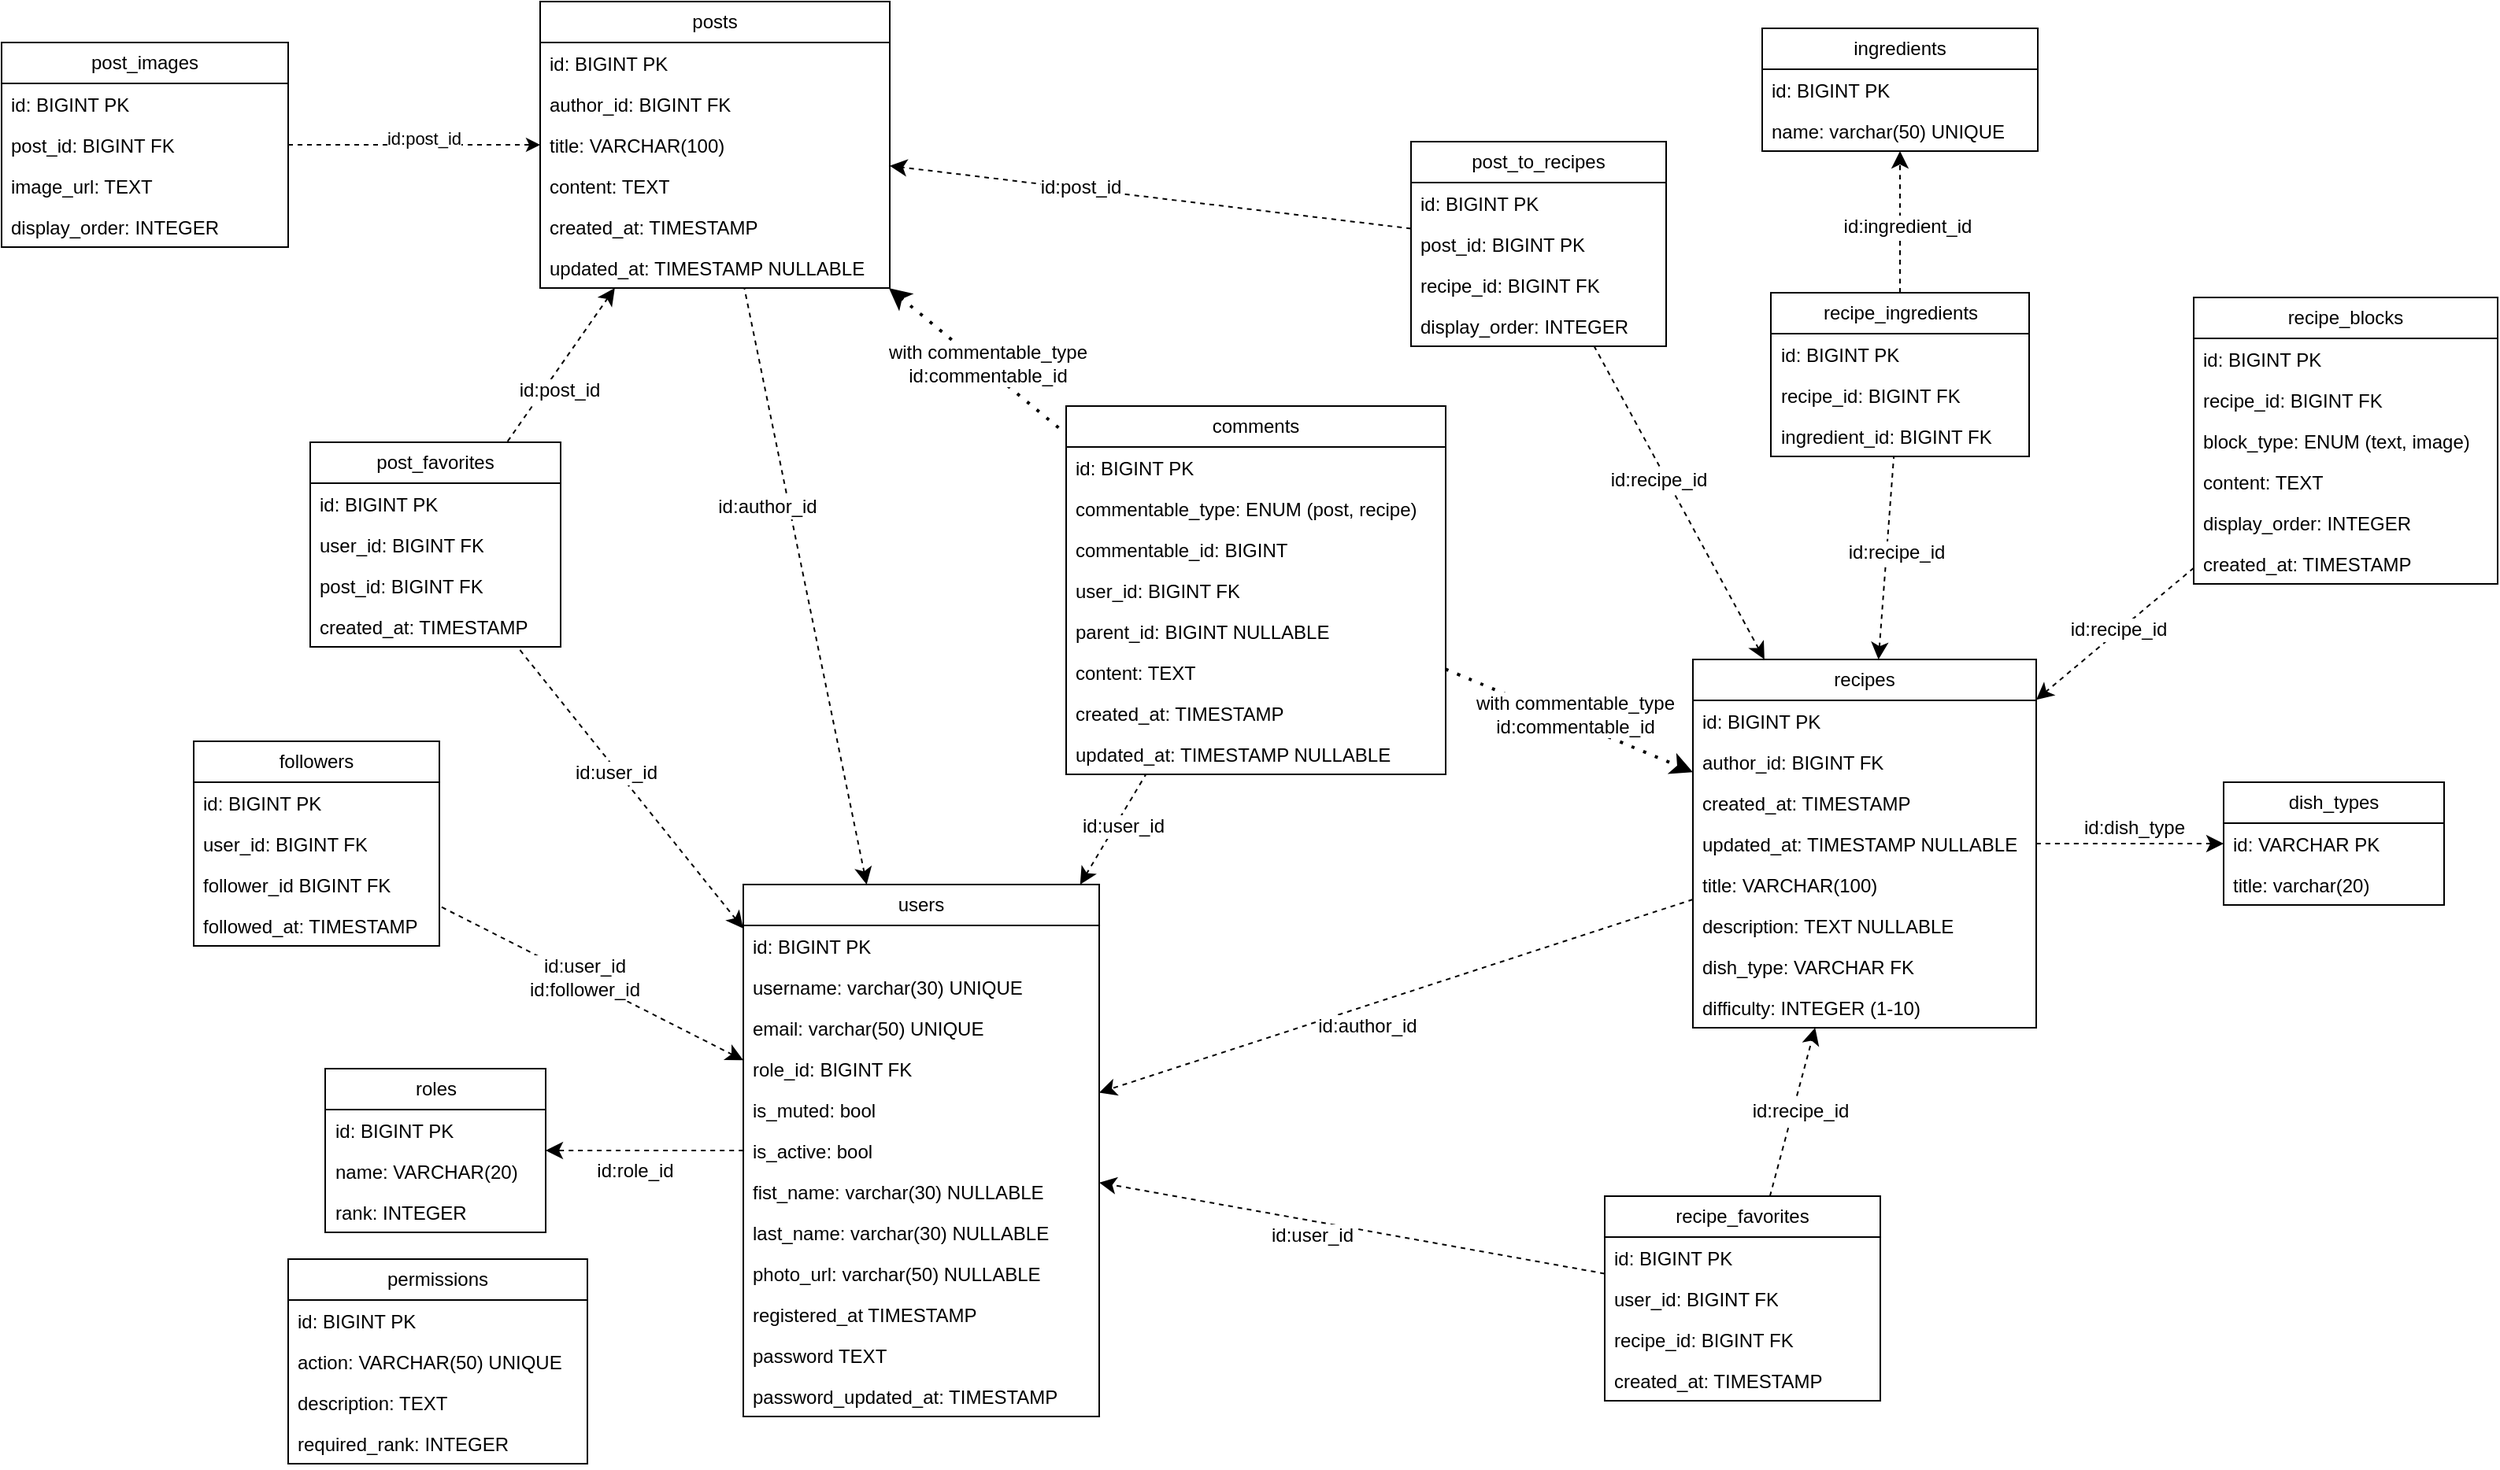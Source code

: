 <mxfile version="26.1.1">
  <diagram name="Страница — 1" id="wuvTVgwvO_XHzZAX77EG">
    <mxGraphModel dx="1512" dy="1179" grid="0" gridSize="10" guides="1" tooltips="1" connect="1" arrows="1" fold="1" page="0" pageScale="1" pageWidth="827" pageHeight="1169" math="0" shadow="0">
      <root>
        <mxCell id="0" />
        <mxCell id="1" parent="0" />
        <mxCell id="gfNnQb08BTaPhTYDjnLY-1" value="users" style="swimlane;fontStyle=0;childLayout=stackLayout;horizontal=1;startSize=26;fillColor=none;horizontalStack=0;resizeParent=1;resizeParentMax=0;resizeLast=0;collapsible=1;marginBottom=0;whiteSpace=wrap;html=1;" parent="1" vertex="1">
          <mxGeometry x="-81" y="327" width="226" height="338" as="geometry" />
        </mxCell>
        <mxCell id="gfNnQb08BTaPhTYDjnLY-2" value="id: BIGINT PK" style="text;strokeColor=none;fillColor=none;align=left;verticalAlign=top;spacingLeft=4;spacingRight=4;overflow=hidden;rotatable=0;points=[[0,0.5],[1,0.5]];portConstraint=eastwest;whiteSpace=wrap;html=1;" parent="gfNnQb08BTaPhTYDjnLY-1" vertex="1">
          <mxGeometry y="26" width="226" height="26" as="geometry" />
        </mxCell>
        <mxCell id="gfNnQb08BTaPhTYDjnLY-3" value="username: varchar(30) UNIQUE" style="text;strokeColor=none;fillColor=none;align=left;verticalAlign=top;spacingLeft=4;spacingRight=4;overflow=hidden;rotatable=0;points=[[0,0.5],[1,0.5]];portConstraint=eastwest;whiteSpace=wrap;html=1;" parent="gfNnQb08BTaPhTYDjnLY-1" vertex="1">
          <mxGeometry y="52" width="226" height="26" as="geometry" />
        </mxCell>
        <mxCell id="gfNnQb08BTaPhTYDjnLY-4" value="email: varchar(50) UNIQUE" style="text;strokeColor=none;fillColor=none;align=left;verticalAlign=top;spacingLeft=4;spacingRight=4;overflow=hidden;rotatable=0;points=[[0,0.5],[1,0.5]];portConstraint=eastwest;whiteSpace=wrap;html=1;" parent="gfNnQb08BTaPhTYDjnLY-1" vertex="1">
          <mxGeometry y="78" width="226" height="26" as="geometry" />
        </mxCell>
        <mxCell id="xuOfFy4tz_-h4i-N16Ey-54" value="role_id: BIGINT FK" style="text;strokeColor=none;fillColor=none;align=left;verticalAlign=top;spacingLeft=4;spacingRight=4;overflow=hidden;rotatable=0;points=[[0,0.5],[1,0.5]];portConstraint=eastwest;whiteSpace=wrap;html=1;" parent="gfNnQb08BTaPhTYDjnLY-1" vertex="1">
          <mxGeometry y="104" width="226" height="26" as="geometry" />
        </mxCell>
        <mxCell id="xuOfFy4tz_-h4i-N16Ey-7" value="is_muted: bool" style="text;strokeColor=none;fillColor=none;align=left;verticalAlign=top;spacingLeft=4;spacingRight=4;overflow=hidden;rotatable=0;points=[[0,0.5],[1,0.5]];portConstraint=eastwest;whiteSpace=wrap;html=1;" parent="gfNnQb08BTaPhTYDjnLY-1" vertex="1">
          <mxGeometry y="130" width="226" height="26" as="geometry" />
        </mxCell>
        <mxCell id="xuOfFy4tz_-h4i-N16Ey-53" value="is_active: bool" style="text;strokeColor=none;fillColor=none;align=left;verticalAlign=top;spacingLeft=4;spacingRight=4;overflow=hidden;rotatable=0;points=[[0,0.5],[1,0.5]];portConstraint=eastwest;whiteSpace=wrap;html=1;" parent="gfNnQb08BTaPhTYDjnLY-1" vertex="1">
          <mxGeometry y="156" width="226" height="26" as="geometry" />
        </mxCell>
        <mxCell id="xuOfFy4tz_-h4i-N16Ey-1" value="fist_name: varchar(30) NULLABLE" style="text;strokeColor=none;fillColor=none;align=left;verticalAlign=top;spacingLeft=4;spacingRight=4;overflow=hidden;rotatable=0;points=[[0,0.5],[1,0.5]];portConstraint=eastwest;whiteSpace=wrap;html=1;" parent="gfNnQb08BTaPhTYDjnLY-1" vertex="1">
          <mxGeometry y="182" width="226" height="26" as="geometry" />
        </mxCell>
        <mxCell id="xuOfFy4tz_-h4i-N16Ey-2" value="last_name: varchar(30) NULLABLE" style="text;strokeColor=none;fillColor=none;align=left;verticalAlign=top;spacingLeft=4;spacingRight=4;overflow=hidden;rotatable=0;points=[[0,0.5],[1,0.5]];portConstraint=eastwest;whiteSpace=wrap;html=1;" parent="gfNnQb08BTaPhTYDjnLY-1" vertex="1">
          <mxGeometry y="208" width="226" height="26" as="geometry" />
        </mxCell>
        <mxCell id="xuOfFy4tz_-h4i-N16Ey-3" value="photo_url: varchar(50) NULLABLE" style="text;strokeColor=none;fillColor=none;align=left;verticalAlign=top;spacingLeft=4;spacingRight=4;overflow=hidden;rotatable=0;points=[[0,0.5],[1,0.5]];portConstraint=eastwest;whiteSpace=wrap;html=1;" parent="gfNnQb08BTaPhTYDjnLY-1" vertex="1">
          <mxGeometry y="234" width="226" height="26" as="geometry" />
        </mxCell>
        <mxCell id="xuOfFy4tz_-h4i-N16Ey-4" value="registered_at TIMESTAMP" style="text;strokeColor=none;fillColor=none;align=left;verticalAlign=top;spacingLeft=4;spacingRight=4;overflow=hidden;rotatable=0;points=[[0,0.5],[1,0.5]];portConstraint=eastwest;whiteSpace=wrap;html=1;" parent="gfNnQb08BTaPhTYDjnLY-1" vertex="1">
          <mxGeometry y="260" width="226" height="26" as="geometry" />
        </mxCell>
        <mxCell id="xuOfFy4tz_-h4i-N16Ey-5" value="password TEXT" style="text;strokeColor=none;fillColor=none;align=left;verticalAlign=top;spacingLeft=4;spacingRight=4;overflow=hidden;rotatable=0;points=[[0,0.5],[1,0.5]];portConstraint=eastwest;whiteSpace=wrap;html=1;" parent="gfNnQb08BTaPhTYDjnLY-1" vertex="1">
          <mxGeometry y="286" width="226" height="26" as="geometry" />
        </mxCell>
        <mxCell id="xuOfFy4tz_-h4i-N16Ey-6" value="password_updated_at: TIMESTAMP" style="text;strokeColor=none;fillColor=none;align=left;verticalAlign=top;spacingLeft=4;spacingRight=4;overflow=hidden;rotatable=0;points=[[0,0.5],[1,0.5]];portConstraint=eastwest;whiteSpace=wrap;html=1;" parent="gfNnQb08BTaPhTYDjnLY-1" vertex="1">
          <mxGeometry y="312" width="226" height="26" as="geometry" />
        </mxCell>
        <mxCell id="gfNnQb08BTaPhTYDjnLY-5" value="roles" style="swimlane;fontStyle=0;childLayout=stackLayout;horizontal=1;startSize=26;fillColor=none;horizontalStack=0;resizeParent=1;resizeParentMax=0;resizeLast=0;collapsible=1;marginBottom=0;whiteSpace=wrap;html=1;" parent="1" vertex="1">
          <mxGeometry x="-346.5" y="444" width="140" height="104" as="geometry" />
        </mxCell>
        <mxCell id="gfNnQb08BTaPhTYDjnLY-6" value="id: BIGINT PK" style="text;strokeColor=none;fillColor=none;align=left;verticalAlign=top;spacingLeft=4;spacingRight=4;overflow=hidden;rotatable=0;points=[[0,0.5],[1,0.5]];portConstraint=eastwest;whiteSpace=wrap;html=1;" parent="gfNnQb08BTaPhTYDjnLY-5" vertex="1">
          <mxGeometry y="26" width="140" height="26" as="geometry" />
        </mxCell>
        <mxCell id="gfNnQb08BTaPhTYDjnLY-7" value="name: VARCHAR(20)" style="text;strokeColor=none;fillColor=none;align=left;verticalAlign=top;spacingLeft=4;spacingRight=4;overflow=hidden;rotatable=0;points=[[0,0.5],[1,0.5]];portConstraint=eastwest;whiteSpace=wrap;html=1;" parent="gfNnQb08BTaPhTYDjnLY-5" vertex="1">
          <mxGeometry y="52" width="140" height="26" as="geometry" />
        </mxCell>
        <mxCell id="xuOfFy4tz_-h4i-N16Ey-72" value="rank: INTEGER" style="text;strokeColor=none;fillColor=none;align=left;verticalAlign=top;spacingLeft=4;spacingRight=4;overflow=hidden;rotatable=0;points=[[0,0.5],[1,0.5]];portConstraint=eastwest;whiteSpace=wrap;html=1;" parent="gfNnQb08BTaPhTYDjnLY-5" vertex="1">
          <mxGeometry y="78" width="140" height="26" as="geometry" />
        </mxCell>
        <mxCell id="gfNnQb08BTaPhTYDjnLY-15" value="" style="endArrow=classic;dashed=1;html=1;rounded=0;fontSize=12;startSize=8;endSize=8;curved=1;endFill=1;startArrow=none;startFill=0;" parent="1" source="gfNnQb08BTaPhTYDjnLY-1" target="gfNnQb08BTaPhTYDjnLY-5" edge="1">
          <mxGeometry width="50" height="50" relative="1" as="geometry">
            <mxPoint x="-290.39" y="551" as="sourcePoint" />
            <mxPoint x="-248" y="289" as="targetPoint" />
          </mxGeometry>
        </mxCell>
        <mxCell id="gfNnQb08BTaPhTYDjnLY-16" value="id:role_id" style="edgeLabel;html=1;align=center;verticalAlign=middle;resizable=0;points=[];fontSize=12;" parent="gfNnQb08BTaPhTYDjnLY-15" vertex="1" connectable="0">
          <mxGeometry x="0.333" relative="1" as="geometry">
            <mxPoint x="14" y="13" as="offset" />
          </mxGeometry>
        </mxCell>
        <mxCell id="gfNnQb08BTaPhTYDjnLY-17" value="recipes" style="swimlane;fontStyle=0;childLayout=stackLayout;horizontal=1;startSize=26;fillColor=none;horizontalStack=0;resizeParent=1;resizeParentMax=0;resizeLast=0;collapsible=1;marginBottom=0;whiteSpace=wrap;html=1;" parent="1" vertex="1">
          <mxGeometry x="522" y="184" width="218" height="234" as="geometry" />
        </mxCell>
        <mxCell id="gfNnQb08BTaPhTYDjnLY-18" value="id: BIGINT PK" style="text;strokeColor=none;fillColor=none;align=left;verticalAlign=top;spacingLeft=4;spacingRight=4;overflow=hidden;rotatable=0;points=[[0,0.5],[1,0.5]];portConstraint=eastwest;whiteSpace=wrap;html=1;" parent="gfNnQb08BTaPhTYDjnLY-17" vertex="1">
          <mxGeometry y="26" width="218" height="26" as="geometry" />
        </mxCell>
        <mxCell id="gfNnQb08BTaPhTYDjnLY-19" value="author_id: BIGINT FK" style="text;strokeColor=none;fillColor=none;align=left;verticalAlign=top;spacingLeft=4;spacingRight=4;overflow=hidden;rotatable=0;points=[[0,0.5],[1,0.5]];portConstraint=eastwest;whiteSpace=wrap;html=1;" parent="gfNnQb08BTaPhTYDjnLY-17" vertex="1">
          <mxGeometry y="52" width="218" height="26" as="geometry" />
        </mxCell>
        <mxCell id="xuOfFy4tz_-h4i-N16Ey-9" value="created_at: TIMESTAMP" style="text;strokeColor=none;fillColor=none;align=left;verticalAlign=top;spacingLeft=4;spacingRight=4;overflow=hidden;rotatable=0;points=[[0,0.5],[1,0.5]];portConstraint=eastwest;whiteSpace=wrap;html=1;" parent="gfNnQb08BTaPhTYDjnLY-17" vertex="1">
          <mxGeometry y="78" width="218" height="26" as="geometry" />
        </mxCell>
        <mxCell id="xuOfFy4tz_-h4i-N16Ey-10" value="updated_at: TIMESTAMP NULLABLE" style="text;strokeColor=none;fillColor=none;align=left;verticalAlign=top;spacingLeft=4;spacingRight=4;overflow=hidden;rotatable=0;points=[[0,0.5],[1,0.5]];portConstraint=eastwest;whiteSpace=wrap;html=1;" parent="gfNnQb08BTaPhTYDjnLY-17" vertex="1">
          <mxGeometry y="104" width="218" height="26" as="geometry" />
        </mxCell>
        <mxCell id="xuOfFy4tz_-h4i-N16Ey-11" value="title: VARCHAR(100)" style="text;strokeColor=none;fillColor=none;align=left;verticalAlign=top;spacingLeft=4;spacingRight=4;overflow=hidden;rotatable=0;points=[[0,0.5],[1,0.5]];portConstraint=eastwest;whiteSpace=wrap;html=1;" parent="gfNnQb08BTaPhTYDjnLY-17" vertex="1">
          <mxGeometry y="130" width="218" height="26" as="geometry" />
        </mxCell>
        <mxCell id="xuOfFy4tz_-h4i-N16Ey-12" value="description: TEXT NULLABLE" style="text;strokeColor=none;fillColor=none;align=left;verticalAlign=top;spacingLeft=4;spacingRight=4;overflow=hidden;rotatable=0;points=[[0,0.5],[1,0.5]];portConstraint=eastwest;whiteSpace=wrap;html=1;" parent="gfNnQb08BTaPhTYDjnLY-17" vertex="1">
          <mxGeometry y="156" width="218" height="26" as="geometry" />
        </mxCell>
        <mxCell id="xuOfFy4tz_-h4i-N16Ey-13" value="dish_type: VARCHAR FK" style="text;strokeColor=none;fillColor=none;align=left;verticalAlign=top;spacingLeft=4;spacingRight=4;overflow=hidden;rotatable=0;points=[[0,0.5],[1,0.5]];portConstraint=eastwest;whiteSpace=wrap;html=1;" parent="gfNnQb08BTaPhTYDjnLY-17" vertex="1">
          <mxGeometry y="182" width="218" height="26" as="geometry" />
        </mxCell>
        <mxCell id="gfNnQb08BTaPhTYDjnLY-20" value="difficulty: INTEGER (1-10)" style="text;strokeColor=none;fillColor=none;align=left;verticalAlign=top;spacingLeft=4;spacingRight=4;overflow=hidden;rotatable=0;points=[[0,0.5],[1,0.5]];portConstraint=eastwest;whiteSpace=wrap;html=1;" parent="gfNnQb08BTaPhTYDjnLY-17" vertex="1">
          <mxGeometry y="208" width="218" height="26" as="geometry" />
        </mxCell>
        <mxCell id="gfNnQb08BTaPhTYDjnLY-21" value="ingredients" style="swimlane;fontStyle=0;childLayout=stackLayout;horizontal=1;startSize=26;fillColor=none;horizontalStack=0;resizeParent=1;resizeParentMax=0;resizeLast=0;collapsible=1;marginBottom=0;whiteSpace=wrap;html=1;" parent="1" vertex="1">
          <mxGeometry x="566" y="-217" width="175" height="78" as="geometry" />
        </mxCell>
        <mxCell id="gfNnQb08BTaPhTYDjnLY-22" value="id: BIGINT PK" style="text;strokeColor=none;fillColor=none;align=left;verticalAlign=top;spacingLeft=4;spacingRight=4;overflow=hidden;rotatable=0;points=[[0,0.5],[1,0.5]];portConstraint=eastwest;whiteSpace=wrap;html=1;" parent="gfNnQb08BTaPhTYDjnLY-21" vertex="1">
          <mxGeometry y="26" width="175" height="26" as="geometry" />
        </mxCell>
        <mxCell id="gfNnQb08BTaPhTYDjnLY-23" value="name: varchar(50) UNIQUE" style="text;strokeColor=none;fillColor=none;align=left;verticalAlign=top;spacingLeft=4;spacingRight=4;overflow=hidden;rotatable=0;points=[[0,0.5],[1,0.5]];portConstraint=eastwest;whiteSpace=wrap;html=1;" parent="gfNnQb08BTaPhTYDjnLY-21" vertex="1">
          <mxGeometry y="52" width="175" height="26" as="geometry" />
        </mxCell>
        <mxCell id="gfNnQb08BTaPhTYDjnLY-25" value="recipe_ingredients" style="swimlane;fontStyle=0;childLayout=stackLayout;horizontal=1;startSize=26;fillColor=none;horizontalStack=0;resizeParent=1;resizeParentMax=0;resizeLast=0;collapsible=1;marginBottom=0;whiteSpace=wrap;html=1;" parent="1" vertex="1">
          <mxGeometry x="571.5" y="-49" width="164" height="104" as="geometry" />
        </mxCell>
        <mxCell id="gfNnQb08BTaPhTYDjnLY-26" value="id: BIGINT PK" style="text;strokeColor=none;fillColor=none;align=left;verticalAlign=top;spacingLeft=4;spacingRight=4;overflow=hidden;rotatable=0;points=[[0,0.5],[1,0.5]];portConstraint=eastwest;whiteSpace=wrap;html=1;" parent="gfNnQb08BTaPhTYDjnLY-25" vertex="1">
          <mxGeometry y="26" width="164" height="26" as="geometry" />
        </mxCell>
        <mxCell id="gfNnQb08BTaPhTYDjnLY-27" value="recipe_id: BIGINT FK" style="text;strokeColor=none;fillColor=none;align=left;verticalAlign=top;spacingLeft=4;spacingRight=4;overflow=hidden;rotatable=0;points=[[0,0.5],[1,0.5]];portConstraint=eastwest;whiteSpace=wrap;html=1;" parent="gfNnQb08BTaPhTYDjnLY-25" vertex="1">
          <mxGeometry y="52" width="164" height="26" as="geometry" />
        </mxCell>
        <mxCell id="gfNnQb08BTaPhTYDjnLY-28" value="ingredient_id: BIGINT FK" style="text;strokeColor=none;fillColor=none;align=left;verticalAlign=top;spacingLeft=4;spacingRight=4;overflow=hidden;rotatable=0;points=[[0,0.5],[1,0.5]];portConstraint=eastwest;whiteSpace=wrap;html=1;" parent="gfNnQb08BTaPhTYDjnLY-25" vertex="1">
          <mxGeometry y="78" width="164" height="26" as="geometry" />
        </mxCell>
        <mxCell id="gfNnQb08BTaPhTYDjnLY-29" value="" style="endArrow=none;dashed=1;html=1;rounded=0;fontSize=12;startSize=8;endSize=8;curved=1;endFill=0;startArrow=classic;startFill=1;" parent="1" source="gfNnQb08BTaPhTYDjnLY-17" target="gfNnQb08BTaPhTYDjnLY-25" edge="1">
          <mxGeometry width="50" height="50" relative="1" as="geometry">
            <mxPoint x="260" y="181" as="sourcePoint" />
            <mxPoint x="260" y="81" as="targetPoint" />
          </mxGeometry>
        </mxCell>
        <mxCell id="gfNnQb08BTaPhTYDjnLY-30" value="id:recipe_id" style="edgeLabel;html=1;align=center;verticalAlign=middle;resizable=0;points=[];fontSize=12;" parent="gfNnQb08BTaPhTYDjnLY-29" vertex="1" connectable="0">
          <mxGeometry x="0.333" relative="1" as="geometry">
            <mxPoint x="4" y="18" as="offset" />
          </mxGeometry>
        </mxCell>
        <mxCell id="gfNnQb08BTaPhTYDjnLY-31" value="" style="endArrow=classic;dashed=1;html=1;rounded=0;fontSize=12;startSize=8;endSize=8;curved=1;endFill=1;" parent="1" source="gfNnQb08BTaPhTYDjnLY-25" target="gfNnQb08BTaPhTYDjnLY-21" edge="1">
          <mxGeometry width="50" height="50" relative="1" as="geometry">
            <mxPoint x="647.5" y="179" as="sourcePoint" />
            <mxPoint x="647.5" y="82" as="targetPoint" />
          </mxGeometry>
        </mxCell>
        <mxCell id="gfNnQb08BTaPhTYDjnLY-32" value="id:ingredient_id" style="edgeLabel;html=1;align=center;verticalAlign=middle;resizable=0;points=[];fontSize=12;" parent="gfNnQb08BTaPhTYDjnLY-31" vertex="1" connectable="0">
          <mxGeometry x="0.333" relative="1" as="geometry">
            <mxPoint x="4" y="18" as="offset" />
          </mxGeometry>
        </mxCell>
        <mxCell id="gfNnQb08BTaPhTYDjnLY-33" value="" style="endArrow=classic;dashed=1;html=1;rounded=0;fontSize=12;startSize=8;endSize=8;curved=1;startArrow=none;startFill=0;endFill=1;" parent="1" source="gfNnQb08BTaPhTYDjnLY-17" target="gfNnQb08BTaPhTYDjnLY-1" edge="1">
          <mxGeometry width="50" height="50" relative="1" as="geometry">
            <mxPoint x="10" y="185" as="sourcePoint" />
            <mxPoint x="10" y="85" as="targetPoint" />
          </mxGeometry>
        </mxCell>
        <mxCell id="gfNnQb08BTaPhTYDjnLY-34" value="id:author_id" style="edgeLabel;html=1;align=center;verticalAlign=middle;resizable=0;points=[];fontSize=12;" parent="gfNnQb08BTaPhTYDjnLY-33" vertex="1" connectable="0">
          <mxGeometry x="0.333" relative="1" as="geometry">
            <mxPoint x="44" y="-1" as="offset" />
          </mxGeometry>
        </mxCell>
        <mxCell id="gfNnQb08BTaPhTYDjnLY-35" value="recipe_blocks" style="swimlane;fontStyle=0;childLayout=stackLayout;horizontal=1;startSize=26;fillColor=none;horizontalStack=0;resizeParent=1;resizeParentMax=0;resizeLast=0;collapsible=1;marginBottom=0;whiteSpace=wrap;html=1;" parent="1" vertex="1">
          <mxGeometry x="840" y="-46" width="193" height="182" as="geometry" />
        </mxCell>
        <mxCell id="gfNnQb08BTaPhTYDjnLY-36" value="id: BIGINT PK" style="text;strokeColor=none;fillColor=none;align=left;verticalAlign=top;spacingLeft=4;spacingRight=4;overflow=hidden;rotatable=0;points=[[0,0.5],[1,0.5]];portConstraint=eastwest;whiteSpace=wrap;html=1;" parent="gfNnQb08BTaPhTYDjnLY-35" vertex="1">
          <mxGeometry y="26" width="193" height="26" as="geometry" />
        </mxCell>
        <mxCell id="gfNnQb08BTaPhTYDjnLY-37" value="recipe_id: BIGINT FK" style="text;strokeColor=none;fillColor=none;align=left;verticalAlign=top;spacingLeft=4;spacingRight=4;overflow=hidden;rotatable=0;points=[[0,0.5],[1,0.5]];portConstraint=eastwest;whiteSpace=wrap;html=1;" parent="gfNnQb08BTaPhTYDjnLY-35" vertex="1">
          <mxGeometry y="52" width="193" height="26" as="geometry" />
        </mxCell>
        <mxCell id="gfNnQb08BTaPhTYDjnLY-38" value="block_type: ENUM (text, image)" style="text;strokeColor=none;fillColor=none;align=left;verticalAlign=top;spacingLeft=4;spacingRight=4;overflow=hidden;rotatable=0;points=[[0,0.5],[1,0.5]];portConstraint=eastwest;whiteSpace=wrap;html=1;" parent="gfNnQb08BTaPhTYDjnLY-35" vertex="1">
          <mxGeometry y="78" width="193" height="26" as="geometry" />
        </mxCell>
        <mxCell id="xuOfFy4tz_-h4i-N16Ey-14" value="content: TEXT" style="text;strokeColor=none;fillColor=none;align=left;verticalAlign=top;spacingLeft=4;spacingRight=4;overflow=hidden;rotatable=0;points=[[0,0.5],[1,0.5]];portConstraint=eastwest;whiteSpace=wrap;html=1;" parent="gfNnQb08BTaPhTYDjnLY-35" vertex="1">
          <mxGeometry y="104" width="193" height="26" as="geometry" />
        </mxCell>
        <mxCell id="xuOfFy4tz_-h4i-N16Ey-15" value="display_order: INTEGER" style="text;strokeColor=none;fillColor=none;align=left;verticalAlign=top;spacingLeft=4;spacingRight=4;overflow=hidden;rotatable=0;points=[[0,0.5],[1,0.5]];portConstraint=eastwest;whiteSpace=wrap;html=1;" parent="gfNnQb08BTaPhTYDjnLY-35" vertex="1">
          <mxGeometry y="130" width="193" height="26" as="geometry" />
        </mxCell>
        <mxCell id="xuOfFy4tz_-h4i-N16Ey-16" value="created_at: TIMESTAMP" style="text;strokeColor=none;fillColor=none;align=left;verticalAlign=top;spacingLeft=4;spacingRight=4;overflow=hidden;rotatable=0;points=[[0,0.5],[1,0.5]];portConstraint=eastwest;whiteSpace=wrap;html=1;" parent="gfNnQb08BTaPhTYDjnLY-35" vertex="1">
          <mxGeometry y="156" width="193" height="26" as="geometry" />
        </mxCell>
        <mxCell id="gfNnQb08BTaPhTYDjnLY-39" value="" style="endArrow=classic;dashed=1;html=1;rounded=0;fontSize=12;startSize=8;endSize=8;curved=1;startArrow=none;startFill=0;endFill=1;" parent="1" source="gfNnQb08BTaPhTYDjnLY-35" target="gfNnQb08BTaPhTYDjnLY-17" edge="1">
          <mxGeometry width="50" height="50" relative="1" as="geometry">
            <mxPoint x="557" y="179" as="sourcePoint" />
            <mxPoint x="556" y="87" as="targetPoint" />
          </mxGeometry>
        </mxCell>
        <mxCell id="gfNnQb08BTaPhTYDjnLY-40" value="id:recipe_id" style="edgeLabel;html=1;align=center;verticalAlign=middle;resizable=0;points=[];fontSize=12;" parent="gfNnQb08BTaPhTYDjnLY-39" vertex="1" connectable="0">
          <mxGeometry x="0.333" relative="1" as="geometry">
            <mxPoint x="18" y="-17" as="offset" />
          </mxGeometry>
        </mxCell>
        <mxCell id="gfNnQb08BTaPhTYDjnLY-41" value="recipe_favorites" style="swimlane;fontStyle=0;childLayout=stackLayout;horizontal=1;startSize=26;fillColor=none;horizontalStack=0;resizeParent=1;resizeParentMax=0;resizeLast=0;collapsible=1;marginBottom=0;whiteSpace=wrap;html=1;" parent="1" vertex="1">
          <mxGeometry x="466" y="525" width="175" height="130" as="geometry" />
        </mxCell>
        <mxCell id="gfNnQb08BTaPhTYDjnLY-42" value="id: BIGINT PK" style="text;strokeColor=none;fillColor=none;align=left;verticalAlign=top;spacingLeft=4;spacingRight=4;overflow=hidden;rotatable=0;points=[[0,0.5],[1,0.5]];portConstraint=eastwest;whiteSpace=wrap;html=1;" parent="gfNnQb08BTaPhTYDjnLY-41" vertex="1">
          <mxGeometry y="26" width="175" height="26" as="geometry" />
        </mxCell>
        <mxCell id="gfNnQb08BTaPhTYDjnLY-43" value="user_id: BIGINT FK" style="text;strokeColor=none;fillColor=none;align=left;verticalAlign=top;spacingLeft=4;spacingRight=4;overflow=hidden;rotatable=0;points=[[0,0.5],[1,0.5]];portConstraint=eastwest;whiteSpace=wrap;html=1;" parent="gfNnQb08BTaPhTYDjnLY-41" vertex="1">
          <mxGeometry y="52" width="175" height="26" as="geometry" />
        </mxCell>
        <mxCell id="gfNnQb08BTaPhTYDjnLY-44" value="recipe_id: BIGINT FK" style="text;strokeColor=none;fillColor=none;align=left;verticalAlign=top;spacingLeft=4;spacingRight=4;overflow=hidden;rotatable=0;points=[[0,0.5],[1,0.5]];portConstraint=eastwest;whiteSpace=wrap;html=1;" parent="gfNnQb08BTaPhTYDjnLY-41" vertex="1">
          <mxGeometry y="78" width="175" height="26" as="geometry" />
        </mxCell>
        <mxCell id="xuOfFy4tz_-h4i-N16Ey-17" value="created_at: TIMESTAMP" style="text;strokeColor=none;fillColor=none;align=left;verticalAlign=top;spacingLeft=4;spacingRight=4;overflow=hidden;rotatable=0;points=[[0,0.5],[1,0.5]];portConstraint=eastwest;whiteSpace=wrap;html=1;" parent="gfNnQb08BTaPhTYDjnLY-41" vertex="1">
          <mxGeometry y="104" width="175" height="26" as="geometry" />
        </mxCell>
        <mxCell id="gfNnQb08BTaPhTYDjnLY-45" value="" style="endArrow=classic;dashed=1;html=1;rounded=0;fontSize=12;startSize=8;endSize=8;curved=1;startArrow=none;startFill=0;endFill=1;" parent="1" source="gfNnQb08BTaPhTYDjnLY-41" target="gfNnQb08BTaPhTYDjnLY-1" edge="1">
          <mxGeometry width="50" height="50" relative="1" as="geometry">
            <mxPoint x="238" y="235" as="sourcePoint" />
            <mxPoint x="80" y="237" as="targetPoint" />
          </mxGeometry>
        </mxCell>
        <mxCell id="gfNnQb08BTaPhTYDjnLY-46" value="id:user_id" style="edgeLabel;html=1;align=center;verticalAlign=middle;resizable=0;points=[];fontSize=12;" parent="gfNnQb08BTaPhTYDjnLY-45" vertex="1" connectable="0">
          <mxGeometry x="0.333" relative="1" as="geometry">
            <mxPoint x="28" y="14" as="offset" />
          </mxGeometry>
        </mxCell>
        <mxCell id="gfNnQb08BTaPhTYDjnLY-47" value="" style="endArrow=classic;dashed=1;html=1;rounded=0;fontSize=12;startSize=8;endSize=8;curved=1;startArrow=none;startFill=0;endFill=1;" parent="1" source="gfNnQb08BTaPhTYDjnLY-41" target="gfNnQb08BTaPhTYDjnLY-17" edge="1">
          <mxGeometry width="50" height="50" relative="1" as="geometry">
            <mxPoint x="757" y="232" as="sourcePoint" />
            <mxPoint x="628" y="232" as="targetPoint" />
          </mxGeometry>
        </mxCell>
        <mxCell id="gfNnQb08BTaPhTYDjnLY-48" value="id:recipe_id" style="edgeLabel;html=1;align=center;verticalAlign=middle;resizable=0;points=[];fontSize=12;" parent="gfNnQb08BTaPhTYDjnLY-47" vertex="1" connectable="0">
          <mxGeometry x="0.333" relative="1" as="geometry">
            <mxPoint y="17" as="offset" />
          </mxGeometry>
        </mxCell>
        <mxCell id="gfNnQb08BTaPhTYDjnLY-49" value="posts" style="swimlane;fontStyle=0;childLayout=stackLayout;horizontal=1;startSize=26;fillColor=none;horizontalStack=0;resizeParent=1;resizeParentMax=0;resizeLast=0;collapsible=1;marginBottom=0;whiteSpace=wrap;html=1;" parent="1" vertex="1">
          <mxGeometry x="-210" y="-234" width="222" height="182" as="geometry" />
        </mxCell>
        <mxCell id="gfNnQb08BTaPhTYDjnLY-50" value="id: BIGINT PK" style="text;strokeColor=none;fillColor=none;align=left;verticalAlign=top;spacingLeft=4;spacingRight=4;overflow=hidden;rotatable=0;points=[[0,0.5],[1,0.5]];portConstraint=eastwest;whiteSpace=wrap;html=1;" parent="gfNnQb08BTaPhTYDjnLY-49" vertex="1">
          <mxGeometry y="26" width="222" height="26" as="geometry" />
        </mxCell>
        <mxCell id="gfNnQb08BTaPhTYDjnLY-51" value="author_id: BIGINT FK" style="text;strokeColor=none;fillColor=none;align=left;verticalAlign=top;spacingLeft=4;spacingRight=4;overflow=hidden;rotatable=0;points=[[0,0.5],[1,0.5]];portConstraint=eastwest;whiteSpace=wrap;html=1;" parent="gfNnQb08BTaPhTYDjnLY-49" vertex="1">
          <mxGeometry y="52" width="222" height="26" as="geometry" />
        </mxCell>
        <mxCell id="gfNnQb08BTaPhTYDjnLY-52" value="title: VARCHAR(100)" style="text;strokeColor=none;fillColor=none;align=left;verticalAlign=top;spacingLeft=4;spacingRight=4;overflow=hidden;rotatable=0;points=[[0,0.5],[1,0.5]];portConstraint=eastwest;whiteSpace=wrap;html=1;" parent="gfNnQb08BTaPhTYDjnLY-49" vertex="1">
          <mxGeometry y="78" width="222" height="26" as="geometry" />
        </mxCell>
        <mxCell id="xuOfFy4tz_-h4i-N16Ey-18" value="content: TEXT" style="text;strokeColor=none;fillColor=none;align=left;verticalAlign=top;spacingLeft=4;spacingRight=4;overflow=hidden;rotatable=0;points=[[0,0.5],[1,0.5]];portConstraint=eastwest;whiteSpace=wrap;html=1;" parent="gfNnQb08BTaPhTYDjnLY-49" vertex="1">
          <mxGeometry y="104" width="222" height="26" as="geometry" />
        </mxCell>
        <mxCell id="xuOfFy4tz_-h4i-N16Ey-20" value="created_at: TIMESTAMP" style="text;strokeColor=none;fillColor=none;align=left;verticalAlign=top;spacingLeft=4;spacingRight=4;overflow=hidden;rotatable=0;points=[[0,0.5],[1,0.5]];portConstraint=eastwest;whiteSpace=wrap;html=1;" parent="gfNnQb08BTaPhTYDjnLY-49" vertex="1">
          <mxGeometry y="130" width="222" height="26" as="geometry" />
        </mxCell>
        <mxCell id="xuOfFy4tz_-h4i-N16Ey-19" value="updated_at: TIMESTAMP NULLABLE" style="text;strokeColor=none;fillColor=none;align=left;verticalAlign=top;spacingLeft=4;spacingRight=4;overflow=hidden;rotatable=0;points=[[0,0.5],[1,0.5]];portConstraint=eastwest;whiteSpace=wrap;html=1;" parent="gfNnQb08BTaPhTYDjnLY-49" vertex="1">
          <mxGeometry y="156" width="222" height="26" as="geometry" />
        </mxCell>
        <mxCell id="gfNnQb08BTaPhTYDjnLY-53" value="" style="endArrow=none;dashed=1;html=1;rounded=0;fontSize=12;startSize=8;endSize=8;curved=1;endFill=0;startArrow=classic;startFill=1;" parent="1" source="gfNnQb08BTaPhTYDjnLY-1" target="gfNnQb08BTaPhTYDjnLY-49" edge="1">
          <mxGeometry width="50" height="50" relative="1" as="geometry">
            <mxPoint x="238" y="235" as="sourcePoint" />
            <mxPoint x="80" y="237" as="targetPoint" />
          </mxGeometry>
        </mxCell>
        <mxCell id="gfNnQb08BTaPhTYDjnLY-54" value="id:author_id" style="edgeLabel;html=1;align=center;verticalAlign=middle;resizable=0;points=[];fontSize=12;" parent="gfNnQb08BTaPhTYDjnLY-53" vertex="1" connectable="0">
          <mxGeometry x="0.333" relative="1" as="geometry">
            <mxPoint x="-12" y="12" as="offset" />
          </mxGeometry>
        </mxCell>
        <mxCell id="gfNnQb08BTaPhTYDjnLY-59" value="" style="endArrow=none;dashed=1;html=1;rounded=0;fontSize=12;startSize=8;endSize=8;curved=1;endFill=0;startArrow=classic;startFill=1;" parent="1" source="gfNnQb08BTaPhTYDjnLY-1" target="xuOfFy4tz_-h4i-N16Ey-48" edge="1">
          <mxGeometry width="50" height="50" relative="1" as="geometry">
            <mxPoint x="10" y="185" as="sourcePoint" />
            <mxPoint x="10" y="100" as="targetPoint" />
          </mxGeometry>
        </mxCell>
        <mxCell id="gfNnQb08BTaPhTYDjnLY-60" value="id:user_id" style="edgeLabel;html=1;align=center;verticalAlign=middle;resizable=0;points=[];fontSize=12;" parent="gfNnQb08BTaPhTYDjnLY-59" vertex="1" connectable="0">
          <mxGeometry x="0.333" relative="1" as="geometry">
            <mxPoint x="14" y="20" as="offset" />
          </mxGeometry>
        </mxCell>
        <mxCell id="gfNnQb08BTaPhTYDjnLY-61" value="" style="endArrow=none;dashed=1;html=1;rounded=0;fontSize=12;startSize=8;endSize=8;curved=1;startArrow=classic;startFill=1;" parent="1" source="gfNnQb08BTaPhTYDjnLY-49" target="xuOfFy4tz_-h4i-N16Ey-48" edge="1">
          <mxGeometry width="50" height="50" relative="1" as="geometry">
            <mxPoint x="10" y="185" as="sourcePoint" />
            <mxPoint x="10" y="100" as="targetPoint" />
          </mxGeometry>
        </mxCell>
        <mxCell id="gfNnQb08BTaPhTYDjnLY-62" value="id:post_id" style="edgeLabel;html=1;align=center;verticalAlign=middle;resizable=0;points=[];fontSize=12;" parent="gfNnQb08BTaPhTYDjnLY-61" vertex="1" connectable="0">
          <mxGeometry x="0.333" relative="1" as="geometry">
            <mxPoint x="10" as="offset" />
          </mxGeometry>
        </mxCell>
        <mxCell id="gfNnQb08BTaPhTYDjnLY-63" value="post_to_recipes" style="swimlane;fontStyle=0;childLayout=stackLayout;horizontal=1;startSize=26;fillColor=none;horizontalStack=0;resizeParent=1;resizeParentMax=0;resizeLast=0;collapsible=1;marginBottom=0;whiteSpace=wrap;html=1;" parent="1" vertex="1">
          <mxGeometry x="343" y="-145" width="162" height="130" as="geometry" />
        </mxCell>
        <mxCell id="gfNnQb08BTaPhTYDjnLY-64" value="id: BIGINT PK" style="text;strokeColor=none;fillColor=none;align=left;verticalAlign=top;spacingLeft=4;spacingRight=4;overflow=hidden;rotatable=0;points=[[0,0.5],[1,0.5]];portConstraint=eastwest;whiteSpace=wrap;html=1;" parent="gfNnQb08BTaPhTYDjnLY-63" vertex="1">
          <mxGeometry y="26" width="162" height="26" as="geometry" />
        </mxCell>
        <mxCell id="gfNnQb08BTaPhTYDjnLY-65" value="post_id: BIGINT PK" style="text;strokeColor=none;fillColor=none;align=left;verticalAlign=top;spacingLeft=4;spacingRight=4;overflow=hidden;rotatable=0;points=[[0,0.5],[1,0.5]];portConstraint=eastwest;whiteSpace=wrap;html=1;" parent="gfNnQb08BTaPhTYDjnLY-63" vertex="1">
          <mxGeometry y="52" width="162" height="26" as="geometry" />
        </mxCell>
        <mxCell id="xuOfFy4tz_-h4i-N16Ey-28" value="recipe_id: BIGINT FK" style="text;strokeColor=none;fillColor=none;align=left;verticalAlign=top;spacingLeft=4;spacingRight=4;overflow=hidden;rotatable=0;points=[[0,0.5],[1,0.5]];portConstraint=eastwest;whiteSpace=wrap;html=1;" parent="gfNnQb08BTaPhTYDjnLY-63" vertex="1">
          <mxGeometry y="78" width="162" height="26" as="geometry" />
        </mxCell>
        <mxCell id="gfNnQb08BTaPhTYDjnLY-66" value="display_order: INTEGER" style="text;strokeColor=none;fillColor=none;align=left;verticalAlign=top;spacingLeft=4;spacingRight=4;overflow=hidden;rotatable=0;points=[[0,0.5],[1,0.5]];portConstraint=eastwest;whiteSpace=wrap;html=1;" parent="gfNnQb08BTaPhTYDjnLY-63" vertex="1">
          <mxGeometry y="104" width="162" height="26" as="geometry" />
        </mxCell>
        <mxCell id="gfNnQb08BTaPhTYDjnLY-67" value="" style="endArrow=classic;dashed=1;html=1;rounded=0;fontSize=12;startSize=8;endSize=8;curved=1;startArrow=none;startFill=0;endFill=1;" parent="1" source="gfNnQb08BTaPhTYDjnLY-63" target="gfNnQb08BTaPhTYDjnLY-49" edge="1">
          <mxGeometry width="50" height="50" relative="1" as="geometry">
            <mxPoint x="-55" y="78" as="sourcePoint" />
            <mxPoint x="-189" y="185" as="targetPoint" />
          </mxGeometry>
        </mxCell>
        <mxCell id="gfNnQb08BTaPhTYDjnLY-68" value="id:post_id" style="edgeLabel;html=1;align=center;verticalAlign=middle;resizable=0;points=[];fontSize=12;" parent="gfNnQb08BTaPhTYDjnLY-67" vertex="1" connectable="0">
          <mxGeometry x="0.333" relative="1" as="geometry">
            <mxPoint x="10" as="offset" />
          </mxGeometry>
        </mxCell>
        <mxCell id="gfNnQb08BTaPhTYDjnLY-69" value="" style="endArrow=none;dashed=1;html=1;rounded=0;fontSize=12;startSize=8;endSize=8;curved=1;startArrow=classic;startFill=1;" parent="1" source="gfNnQb08BTaPhTYDjnLY-17" target="gfNnQb08BTaPhTYDjnLY-63" edge="1">
          <mxGeometry width="50" height="50" relative="1" as="geometry">
            <mxPoint x="557" y="179" as="sourcePoint" />
            <mxPoint x="556" y="87" as="targetPoint" />
          </mxGeometry>
        </mxCell>
        <mxCell id="gfNnQb08BTaPhTYDjnLY-70" value="id:recipe_id" style="edgeLabel;html=1;align=center;verticalAlign=middle;resizable=0;points=[];fontSize=12;" parent="gfNnQb08BTaPhTYDjnLY-69" vertex="1" connectable="0">
          <mxGeometry x="0.333" relative="1" as="geometry">
            <mxPoint x="4" y="18" as="offset" />
          </mxGeometry>
        </mxCell>
        <mxCell id="gfNnQb08BTaPhTYDjnLY-71" value="followers" style="swimlane;fontStyle=0;childLayout=stackLayout;horizontal=1;startSize=26;fillColor=none;horizontalStack=0;resizeParent=1;resizeParentMax=0;resizeLast=0;collapsible=1;marginBottom=0;whiteSpace=wrap;html=1;" parent="1" vertex="1">
          <mxGeometry x="-430" y="236" width="156" height="130" as="geometry" />
        </mxCell>
        <mxCell id="gfNnQb08BTaPhTYDjnLY-72" value="id: BIGINT PK" style="text;strokeColor=none;fillColor=none;align=left;verticalAlign=top;spacingLeft=4;spacingRight=4;overflow=hidden;rotatable=0;points=[[0,0.5],[1,0.5]];portConstraint=eastwest;whiteSpace=wrap;html=1;" parent="gfNnQb08BTaPhTYDjnLY-71" vertex="1">
          <mxGeometry y="26" width="156" height="26" as="geometry" />
        </mxCell>
        <mxCell id="gfNnQb08BTaPhTYDjnLY-73" value="user_id: BIGINT FK" style="text;strokeColor=none;fillColor=none;align=left;verticalAlign=top;spacingLeft=4;spacingRight=4;overflow=hidden;rotatable=0;points=[[0,0.5],[1,0.5]];portConstraint=eastwest;whiteSpace=wrap;html=1;" parent="gfNnQb08BTaPhTYDjnLY-71" vertex="1">
          <mxGeometry y="52" width="156" height="26" as="geometry" />
        </mxCell>
        <mxCell id="gfNnQb08BTaPhTYDjnLY-74" value="follower_id BIGINT FK" style="text;strokeColor=none;fillColor=none;align=left;verticalAlign=top;spacingLeft=4;spacingRight=4;overflow=hidden;rotatable=0;points=[[0,0.5],[1,0.5]];portConstraint=eastwest;whiteSpace=wrap;html=1;" parent="gfNnQb08BTaPhTYDjnLY-71" vertex="1">
          <mxGeometry y="78" width="156" height="26" as="geometry" />
        </mxCell>
        <mxCell id="xuOfFy4tz_-h4i-N16Ey-8" value="followed_at: TIMESTAMP" style="text;strokeColor=none;fillColor=none;align=left;verticalAlign=top;spacingLeft=4;spacingRight=4;overflow=hidden;rotatable=0;points=[[0,0.5],[1,0.5]];portConstraint=eastwest;whiteSpace=wrap;html=1;" parent="gfNnQb08BTaPhTYDjnLY-71" vertex="1">
          <mxGeometry y="104" width="156" height="26" as="geometry" />
        </mxCell>
        <mxCell id="gfNnQb08BTaPhTYDjnLY-75" value="" style="endArrow=none;dashed=1;html=1;rounded=0;fontSize=12;startSize=8;endSize=8;curved=1;endFill=0;startArrow=classic;startFill=1;" parent="1" source="gfNnQb08BTaPhTYDjnLY-1" target="gfNnQb08BTaPhTYDjnLY-71" edge="1">
          <mxGeometry width="50" height="50" relative="1" as="geometry">
            <mxPoint x="-50" y="185" as="sourcePoint" />
            <mxPoint x="-170" y="81" as="targetPoint" />
          </mxGeometry>
        </mxCell>
        <mxCell id="gfNnQb08BTaPhTYDjnLY-76" value="id:user_id&lt;br&gt;id:follower_id" style="edgeLabel;html=1;align=center;verticalAlign=middle;resizable=0;points=[];fontSize=12;" parent="gfNnQb08BTaPhTYDjnLY-75" vertex="1" connectable="0">
          <mxGeometry x="0.333" relative="1" as="geometry">
            <mxPoint x="28" y="13" as="offset" />
          </mxGeometry>
        </mxCell>
        <mxCell id="gfNnQb08BTaPhTYDjnLY-77" value="dish_types" style="swimlane;fontStyle=0;childLayout=stackLayout;horizontal=1;startSize=26;fillColor=none;horizontalStack=0;resizeParent=1;resizeParentMax=0;resizeLast=0;collapsible=1;marginBottom=0;whiteSpace=wrap;html=1;" parent="1" vertex="1">
          <mxGeometry x="859" y="262" width="140" height="78" as="geometry" />
        </mxCell>
        <mxCell id="gfNnQb08BTaPhTYDjnLY-78" value="id: VARCHAR PK" style="text;strokeColor=none;fillColor=none;align=left;verticalAlign=top;spacingLeft=4;spacingRight=4;overflow=hidden;rotatable=0;points=[[0,0.5],[1,0.5]];portConstraint=eastwest;whiteSpace=wrap;html=1;" parent="gfNnQb08BTaPhTYDjnLY-77" vertex="1">
          <mxGeometry y="26" width="140" height="26" as="geometry" />
        </mxCell>
        <mxCell id="gfNnQb08BTaPhTYDjnLY-80" value="title: varchar(20)" style="text;strokeColor=none;fillColor=none;align=left;verticalAlign=top;spacingLeft=4;spacingRight=4;overflow=hidden;rotatable=0;points=[[0,0.5],[1,0.5]];portConstraint=eastwest;whiteSpace=wrap;html=1;" parent="gfNnQb08BTaPhTYDjnLY-77" vertex="1">
          <mxGeometry y="52" width="140" height="26" as="geometry" />
        </mxCell>
        <mxCell id="gfNnQb08BTaPhTYDjnLY-81" value="" style="endArrow=classic;dashed=1;html=1;rounded=0;fontSize=12;startSize=8;endSize=8;curved=1;endFill=1;" parent="1" source="gfNnQb08BTaPhTYDjnLY-17" target="gfNnQb08BTaPhTYDjnLY-77" edge="1">
          <mxGeometry width="50" height="50" relative="1" as="geometry">
            <mxPoint x="741" y="112" as="sourcePoint" />
            <mxPoint x="628" y="185" as="targetPoint" />
          </mxGeometry>
        </mxCell>
        <mxCell id="gfNnQb08BTaPhTYDjnLY-82" value="id:dish_type" style="edgeLabel;html=1;align=center;verticalAlign=middle;resizable=0;points=[];fontSize=12;" parent="gfNnQb08BTaPhTYDjnLY-81" vertex="1" connectable="0">
          <mxGeometry x="0.333" relative="1" as="geometry">
            <mxPoint x="-18" y="-10" as="offset" />
          </mxGeometry>
        </mxCell>
        <mxCell id="gfNnQb08BTaPhTYDjnLY-83" value="comments" style="swimlane;fontStyle=0;childLayout=stackLayout;horizontal=1;startSize=26;fillColor=none;horizontalStack=0;resizeParent=1;resizeParentMax=0;resizeLast=0;collapsible=1;marginBottom=0;whiteSpace=wrap;html=1;" parent="1" vertex="1">
          <mxGeometry x="124" y="23" width="241" height="234" as="geometry" />
        </mxCell>
        <mxCell id="gfNnQb08BTaPhTYDjnLY-84" value="id: BIGINT PK" style="text;strokeColor=none;fillColor=none;align=left;verticalAlign=top;spacingLeft=4;spacingRight=4;overflow=hidden;rotatable=0;points=[[0,0.5],[1,0.5]];portConstraint=eastwest;whiteSpace=wrap;html=1;" parent="gfNnQb08BTaPhTYDjnLY-83" vertex="1">
          <mxGeometry y="26" width="241" height="26" as="geometry" />
        </mxCell>
        <mxCell id="gfNnQb08BTaPhTYDjnLY-85" value="commentable_type: ENUM (post, recipe)" style="text;strokeColor=none;fillColor=none;align=left;verticalAlign=top;spacingLeft=4;spacingRight=4;overflow=hidden;rotatable=0;points=[[0,0.5],[1,0.5]];portConstraint=eastwest;whiteSpace=wrap;html=1;" parent="gfNnQb08BTaPhTYDjnLY-83" vertex="1">
          <mxGeometry y="52" width="241" height="26" as="geometry" />
        </mxCell>
        <mxCell id="xuOfFy4tz_-h4i-N16Ey-29" value="commentable_id: BIGINT" style="text;strokeColor=none;fillColor=none;align=left;verticalAlign=top;spacingLeft=4;spacingRight=4;overflow=hidden;rotatable=0;points=[[0,0.5],[1,0.5]];portConstraint=eastwest;whiteSpace=wrap;html=1;" parent="gfNnQb08BTaPhTYDjnLY-83" vertex="1">
          <mxGeometry y="78" width="241" height="26" as="geometry" />
        </mxCell>
        <mxCell id="gfNnQb08BTaPhTYDjnLY-86" value="user_id: BIGINT FK" style="text;strokeColor=none;fillColor=none;align=left;verticalAlign=top;spacingLeft=4;spacingRight=4;overflow=hidden;rotatable=0;points=[[0,0.5],[1,0.5]];portConstraint=eastwest;whiteSpace=wrap;html=1;" parent="gfNnQb08BTaPhTYDjnLY-83" vertex="1">
          <mxGeometry y="104" width="241" height="26" as="geometry" />
        </mxCell>
        <mxCell id="xuOfFy4tz_-h4i-N16Ey-31" value="parent_id: BIGINT NULLABLE" style="text;strokeColor=none;fillColor=none;align=left;verticalAlign=top;spacingLeft=4;spacingRight=4;overflow=hidden;rotatable=0;points=[[0,0.5],[1,0.5]];portConstraint=eastwest;whiteSpace=wrap;html=1;" parent="gfNnQb08BTaPhTYDjnLY-83" vertex="1">
          <mxGeometry y="130" width="241" height="26" as="geometry" />
        </mxCell>
        <mxCell id="xuOfFy4tz_-h4i-N16Ey-32" value="content: TEXT" style="text;strokeColor=none;fillColor=none;align=left;verticalAlign=top;spacingLeft=4;spacingRight=4;overflow=hidden;rotatable=0;points=[[0,0.5],[1,0.5]];portConstraint=eastwest;whiteSpace=wrap;html=1;" parent="gfNnQb08BTaPhTYDjnLY-83" vertex="1">
          <mxGeometry y="156" width="241" height="26" as="geometry" />
        </mxCell>
        <mxCell id="xuOfFy4tz_-h4i-N16Ey-33" value="created_at: TIMESTAMP" style="text;strokeColor=none;fillColor=none;align=left;verticalAlign=top;spacingLeft=4;spacingRight=4;overflow=hidden;rotatable=0;points=[[0,0.5],[1,0.5]];portConstraint=eastwest;whiteSpace=wrap;html=1;" parent="gfNnQb08BTaPhTYDjnLY-83" vertex="1">
          <mxGeometry y="182" width="241" height="26" as="geometry" />
        </mxCell>
        <mxCell id="xuOfFy4tz_-h4i-N16Ey-30" value="updated_at: TIMESTAMP NULLABLE" style="text;strokeColor=none;fillColor=none;align=left;verticalAlign=top;spacingLeft=4;spacingRight=4;overflow=hidden;rotatable=0;points=[[0,0.5],[1,0.5]];portConstraint=eastwest;whiteSpace=wrap;html=1;" parent="gfNnQb08BTaPhTYDjnLY-83" vertex="1">
          <mxGeometry y="208" width="241" height="26" as="geometry" />
        </mxCell>
        <mxCell id="gfNnQb08BTaPhTYDjnLY-87" value="" style="endArrow=none;dashed=1;html=1;rounded=0;fontSize=12;startSize=8;endSize=8;curved=1;startArrow=classic;startFill=1;" parent="1" source="gfNnQb08BTaPhTYDjnLY-1" target="gfNnQb08BTaPhTYDjnLY-83" edge="1">
          <mxGeometry width="50" height="50" relative="1" as="geometry">
            <mxPoint x="-22" y="289" as="sourcePoint" />
            <mxPoint x="-77" y="381" as="targetPoint" />
          </mxGeometry>
        </mxCell>
        <mxCell id="gfNnQb08BTaPhTYDjnLY-88" value="id:user_id" style="edgeLabel;html=1;align=center;verticalAlign=middle;resizable=0;points=[];fontSize=12;" parent="gfNnQb08BTaPhTYDjnLY-87" vertex="1" connectable="0">
          <mxGeometry x="0.333" relative="1" as="geometry">
            <mxPoint x="-1" y="10" as="offset" />
          </mxGeometry>
        </mxCell>
        <mxCell id="gfNnQb08BTaPhTYDjnLY-91" value="" style="endArrow=none;dashed=1;html=1;dashPattern=1 3;strokeWidth=2;rounded=0;fontSize=12;startSize=8;endSize=8;curved=1;endFill=0;startArrow=classic;startFill=1;" parent="1" source="gfNnQb08BTaPhTYDjnLY-49" target="gfNnQb08BTaPhTYDjnLY-83" edge="1">
          <mxGeometry width="50" height="50" relative="1" as="geometry">
            <mxPoint x="72" y="15" as="sourcePoint" />
            <mxPoint x="122" y="-35" as="targetPoint" />
          </mxGeometry>
        </mxCell>
        <mxCell id="gfNnQb08BTaPhTYDjnLY-92" value="with commentable_type&lt;br&gt;id:commentable_id" style="edgeLabel;html=1;align=center;verticalAlign=middle;resizable=0;points=[];fontSize=12;" parent="gfNnQb08BTaPhTYDjnLY-91" vertex="1" connectable="0">
          <mxGeometry x="0.212" y="1" relative="1" as="geometry">
            <mxPoint x="-7" y="-8" as="offset" />
          </mxGeometry>
        </mxCell>
        <mxCell id="gfNnQb08BTaPhTYDjnLY-93" value="" style="endArrow=classic;dashed=1;html=1;dashPattern=1 3;strokeWidth=2;rounded=0;fontSize=12;startSize=8;endSize=8;curved=1;startArrow=none;startFill=0;endFill=1;" parent="1" source="gfNnQb08BTaPhTYDjnLY-83" target="gfNnQb08BTaPhTYDjnLY-17" edge="1">
          <mxGeometry width="50" height="50" relative="1" as="geometry">
            <mxPoint x="-52" y="-40" as="sourcePoint" />
            <mxPoint x="119" y="47" as="targetPoint" />
          </mxGeometry>
        </mxCell>
        <mxCell id="gfNnQb08BTaPhTYDjnLY-94" value="with commentable_type&lt;br&gt;id:commentable_id" style="edgeLabel;html=1;align=center;verticalAlign=middle;resizable=0;points=[];fontSize=12;" parent="gfNnQb08BTaPhTYDjnLY-93" vertex="1" connectable="0">
          <mxGeometry x="0.212" y="1" relative="1" as="geometry">
            <mxPoint x="-14" y="-10" as="offset" />
          </mxGeometry>
        </mxCell>
        <mxCell id="xuOfFy4tz_-h4i-N16Ey-21" value="post_images" style="swimlane;fontStyle=0;childLayout=stackLayout;horizontal=1;startSize=26;fillColor=none;horizontalStack=0;resizeParent=1;resizeParentMax=0;resizeLast=0;collapsible=1;marginBottom=0;whiteSpace=wrap;html=1;" parent="1" vertex="1">
          <mxGeometry x="-552" y="-208" width="182" height="130" as="geometry" />
        </mxCell>
        <mxCell id="xuOfFy4tz_-h4i-N16Ey-22" value="id: BIGINT PK" style="text;strokeColor=none;fillColor=none;align=left;verticalAlign=top;spacingLeft=4;spacingRight=4;overflow=hidden;rotatable=0;points=[[0,0.5],[1,0.5]];portConstraint=eastwest;whiteSpace=wrap;html=1;" parent="xuOfFy4tz_-h4i-N16Ey-21" vertex="1">
          <mxGeometry y="26" width="182" height="26" as="geometry" />
        </mxCell>
        <mxCell id="xuOfFy4tz_-h4i-N16Ey-23" value="post_id: BIGINT FK" style="text;strokeColor=none;fillColor=none;align=left;verticalAlign=top;spacingLeft=4;spacingRight=4;overflow=hidden;rotatable=0;points=[[0,0.5],[1,0.5]];portConstraint=eastwest;whiteSpace=wrap;html=1;" parent="xuOfFy4tz_-h4i-N16Ey-21" vertex="1">
          <mxGeometry y="52" width="182" height="26" as="geometry" />
        </mxCell>
        <mxCell id="xuOfFy4tz_-h4i-N16Ey-24" value="image_url: TEXT" style="text;strokeColor=none;fillColor=none;align=left;verticalAlign=top;spacingLeft=4;spacingRight=4;overflow=hidden;rotatable=0;points=[[0,0.5],[1,0.5]];portConstraint=eastwest;whiteSpace=wrap;html=1;" parent="xuOfFy4tz_-h4i-N16Ey-21" vertex="1">
          <mxGeometry y="78" width="182" height="26" as="geometry" />
        </mxCell>
        <mxCell id="xuOfFy4tz_-h4i-N16Ey-25" value="display_order: INTEGER" style="text;strokeColor=none;fillColor=none;align=left;verticalAlign=top;spacingLeft=4;spacingRight=4;overflow=hidden;rotatable=0;points=[[0,0.5],[1,0.5]];portConstraint=eastwest;whiteSpace=wrap;html=1;" parent="xuOfFy4tz_-h4i-N16Ey-21" vertex="1">
          <mxGeometry y="104" width="182" height="26" as="geometry" />
        </mxCell>
        <mxCell id="xuOfFy4tz_-h4i-N16Ey-26" value="" style="endArrow=classic;dashed=1;html=1;rounded=0;startArrow=none;startFill=0;endFill=1;" parent="1" source="xuOfFy4tz_-h4i-N16Ey-21" target="gfNnQb08BTaPhTYDjnLY-49" edge="1">
          <mxGeometry width="50" height="50" relative="1" as="geometry">
            <mxPoint x="-352" y="-121" as="sourcePoint" />
            <mxPoint x="-302" y="-171" as="targetPoint" />
          </mxGeometry>
        </mxCell>
        <mxCell id="xuOfFy4tz_-h4i-N16Ey-27" value="id:post_id" style="edgeLabel;html=1;align=center;verticalAlign=middle;resizable=0;points=[];" parent="xuOfFy4tz_-h4i-N16Ey-26" vertex="1" connectable="0">
          <mxGeometry x="0.15" y="-2" relative="1" as="geometry">
            <mxPoint x="-6" y="-6" as="offset" />
          </mxGeometry>
        </mxCell>
        <mxCell id="xuOfFy4tz_-h4i-N16Ey-48" value="post_favorites" style="swimlane;fontStyle=0;childLayout=stackLayout;horizontal=1;startSize=26;fillColor=none;horizontalStack=0;resizeParent=1;resizeParentMax=0;resizeLast=0;collapsible=1;marginBottom=0;whiteSpace=wrap;html=1;" parent="1" vertex="1">
          <mxGeometry x="-356" y="46" width="159" height="130" as="geometry" />
        </mxCell>
        <mxCell id="xuOfFy4tz_-h4i-N16Ey-49" value="id: BIGINT PK" style="text;strokeColor=none;fillColor=none;align=left;verticalAlign=top;spacingLeft=4;spacingRight=4;overflow=hidden;rotatable=0;points=[[0,0.5],[1,0.5]];portConstraint=eastwest;whiteSpace=wrap;html=1;" parent="xuOfFy4tz_-h4i-N16Ey-48" vertex="1">
          <mxGeometry y="26" width="159" height="26" as="geometry" />
        </mxCell>
        <mxCell id="xuOfFy4tz_-h4i-N16Ey-50" value="user_id: BIGINT FK" style="text;strokeColor=none;fillColor=none;align=left;verticalAlign=top;spacingLeft=4;spacingRight=4;overflow=hidden;rotatable=0;points=[[0,0.5],[1,0.5]];portConstraint=eastwest;whiteSpace=wrap;html=1;" parent="xuOfFy4tz_-h4i-N16Ey-48" vertex="1">
          <mxGeometry y="52" width="159" height="26" as="geometry" />
        </mxCell>
        <mxCell id="xuOfFy4tz_-h4i-N16Ey-51" value="post_id: BIGINT FK" style="text;strokeColor=none;fillColor=none;align=left;verticalAlign=top;spacingLeft=4;spacingRight=4;overflow=hidden;rotatable=0;points=[[0,0.5],[1,0.5]];portConstraint=eastwest;whiteSpace=wrap;html=1;" parent="xuOfFy4tz_-h4i-N16Ey-48" vertex="1">
          <mxGeometry y="78" width="159" height="26" as="geometry" />
        </mxCell>
        <mxCell id="xuOfFy4tz_-h4i-N16Ey-52" value="created_at: TIMESTAMP" style="text;strokeColor=none;fillColor=none;align=left;verticalAlign=top;spacingLeft=4;spacingRight=4;overflow=hidden;rotatable=0;points=[[0,0.5],[1,0.5]];portConstraint=eastwest;whiteSpace=wrap;html=1;" parent="xuOfFy4tz_-h4i-N16Ey-48" vertex="1">
          <mxGeometry y="104" width="159" height="26" as="geometry" />
        </mxCell>
        <mxCell id="xuOfFy4tz_-h4i-N16Ey-68" value="permissions" style="swimlane;fontStyle=0;childLayout=stackLayout;horizontal=1;startSize=26;fillColor=none;horizontalStack=0;resizeParent=1;resizeParentMax=0;resizeLast=0;collapsible=1;marginBottom=0;whiteSpace=wrap;html=1;" parent="1" vertex="1">
          <mxGeometry x="-370" y="565" width="190" height="130" as="geometry" />
        </mxCell>
        <mxCell id="xuOfFy4tz_-h4i-N16Ey-69" value="id: BIGINT PK" style="text;strokeColor=none;fillColor=none;align=left;verticalAlign=top;spacingLeft=4;spacingRight=4;overflow=hidden;rotatable=0;points=[[0,0.5],[1,0.5]];portConstraint=eastwest;whiteSpace=wrap;html=1;" parent="xuOfFy4tz_-h4i-N16Ey-68" vertex="1">
          <mxGeometry y="26" width="190" height="26" as="geometry" />
        </mxCell>
        <mxCell id="xuOfFy4tz_-h4i-N16Ey-70" value="action: VARCHAR(50) UNIQUE" style="text;strokeColor=none;fillColor=none;align=left;verticalAlign=top;spacingLeft=4;spacingRight=4;overflow=hidden;rotatable=0;points=[[0,0.5],[1,0.5]];portConstraint=eastwest;whiteSpace=wrap;html=1;" parent="xuOfFy4tz_-h4i-N16Ey-68" vertex="1">
          <mxGeometry y="52" width="190" height="26" as="geometry" />
        </mxCell>
        <mxCell id="xuOfFy4tz_-h4i-N16Ey-73" value="description: TEXT" style="text;strokeColor=none;fillColor=none;align=left;verticalAlign=top;spacingLeft=4;spacingRight=4;overflow=hidden;rotatable=0;points=[[0,0.5],[1,0.5]];portConstraint=eastwest;whiteSpace=wrap;html=1;" parent="xuOfFy4tz_-h4i-N16Ey-68" vertex="1">
          <mxGeometry y="78" width="190" height="26" as="geometry" />
        </mxCell>
        <mxCell id="xuOfFy4tz_-h4i-N16Ey-71" value="required_rank: INTEGER" style="text;strokeColor=none;fillColor=none;align=left;verticalAlign=top;spacingLeft=4;spacingRight=4;overflow=hidden;rotatable=0;points=[[0,0.5],[1,0.5]];portConstraint=eastwest;whiteSpace=wrap;html=1;" parent="xuOfFy4tz_-h4i-N16Ey-68" vertex="1">
          <mxGeometry y="104" width="190" height="26" as="geometry" />
        </mxCell>
      </root>
    </mxGraphModel>
  </diagram>
</mxfile>

